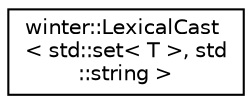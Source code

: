 digraph "类继承关系图"
{
 // LATEX_PDF_SIZE
  edge [fontname="Helvetica",fontsize="10",labelfontname="Helvetica",labelfontsize="10"];
  node [fontname="Helvetica",fontsize="10",shape=record];
  rankdir="LR";
  Node0 [label="winter::LexicalCast\l\< std::set\< T \>, std\l::string \>",height=0.2,width=0.4,color="black", fillcolor="white", style="filled",URL="$classwinter_1_1LexicalCast_3_01std_1_1set_3_01T_01_4_00_01std_1_1string_01_4.html",tooltip="类型转换模板类片特化(std::set<T> 转换成 YAML String)"];
}

